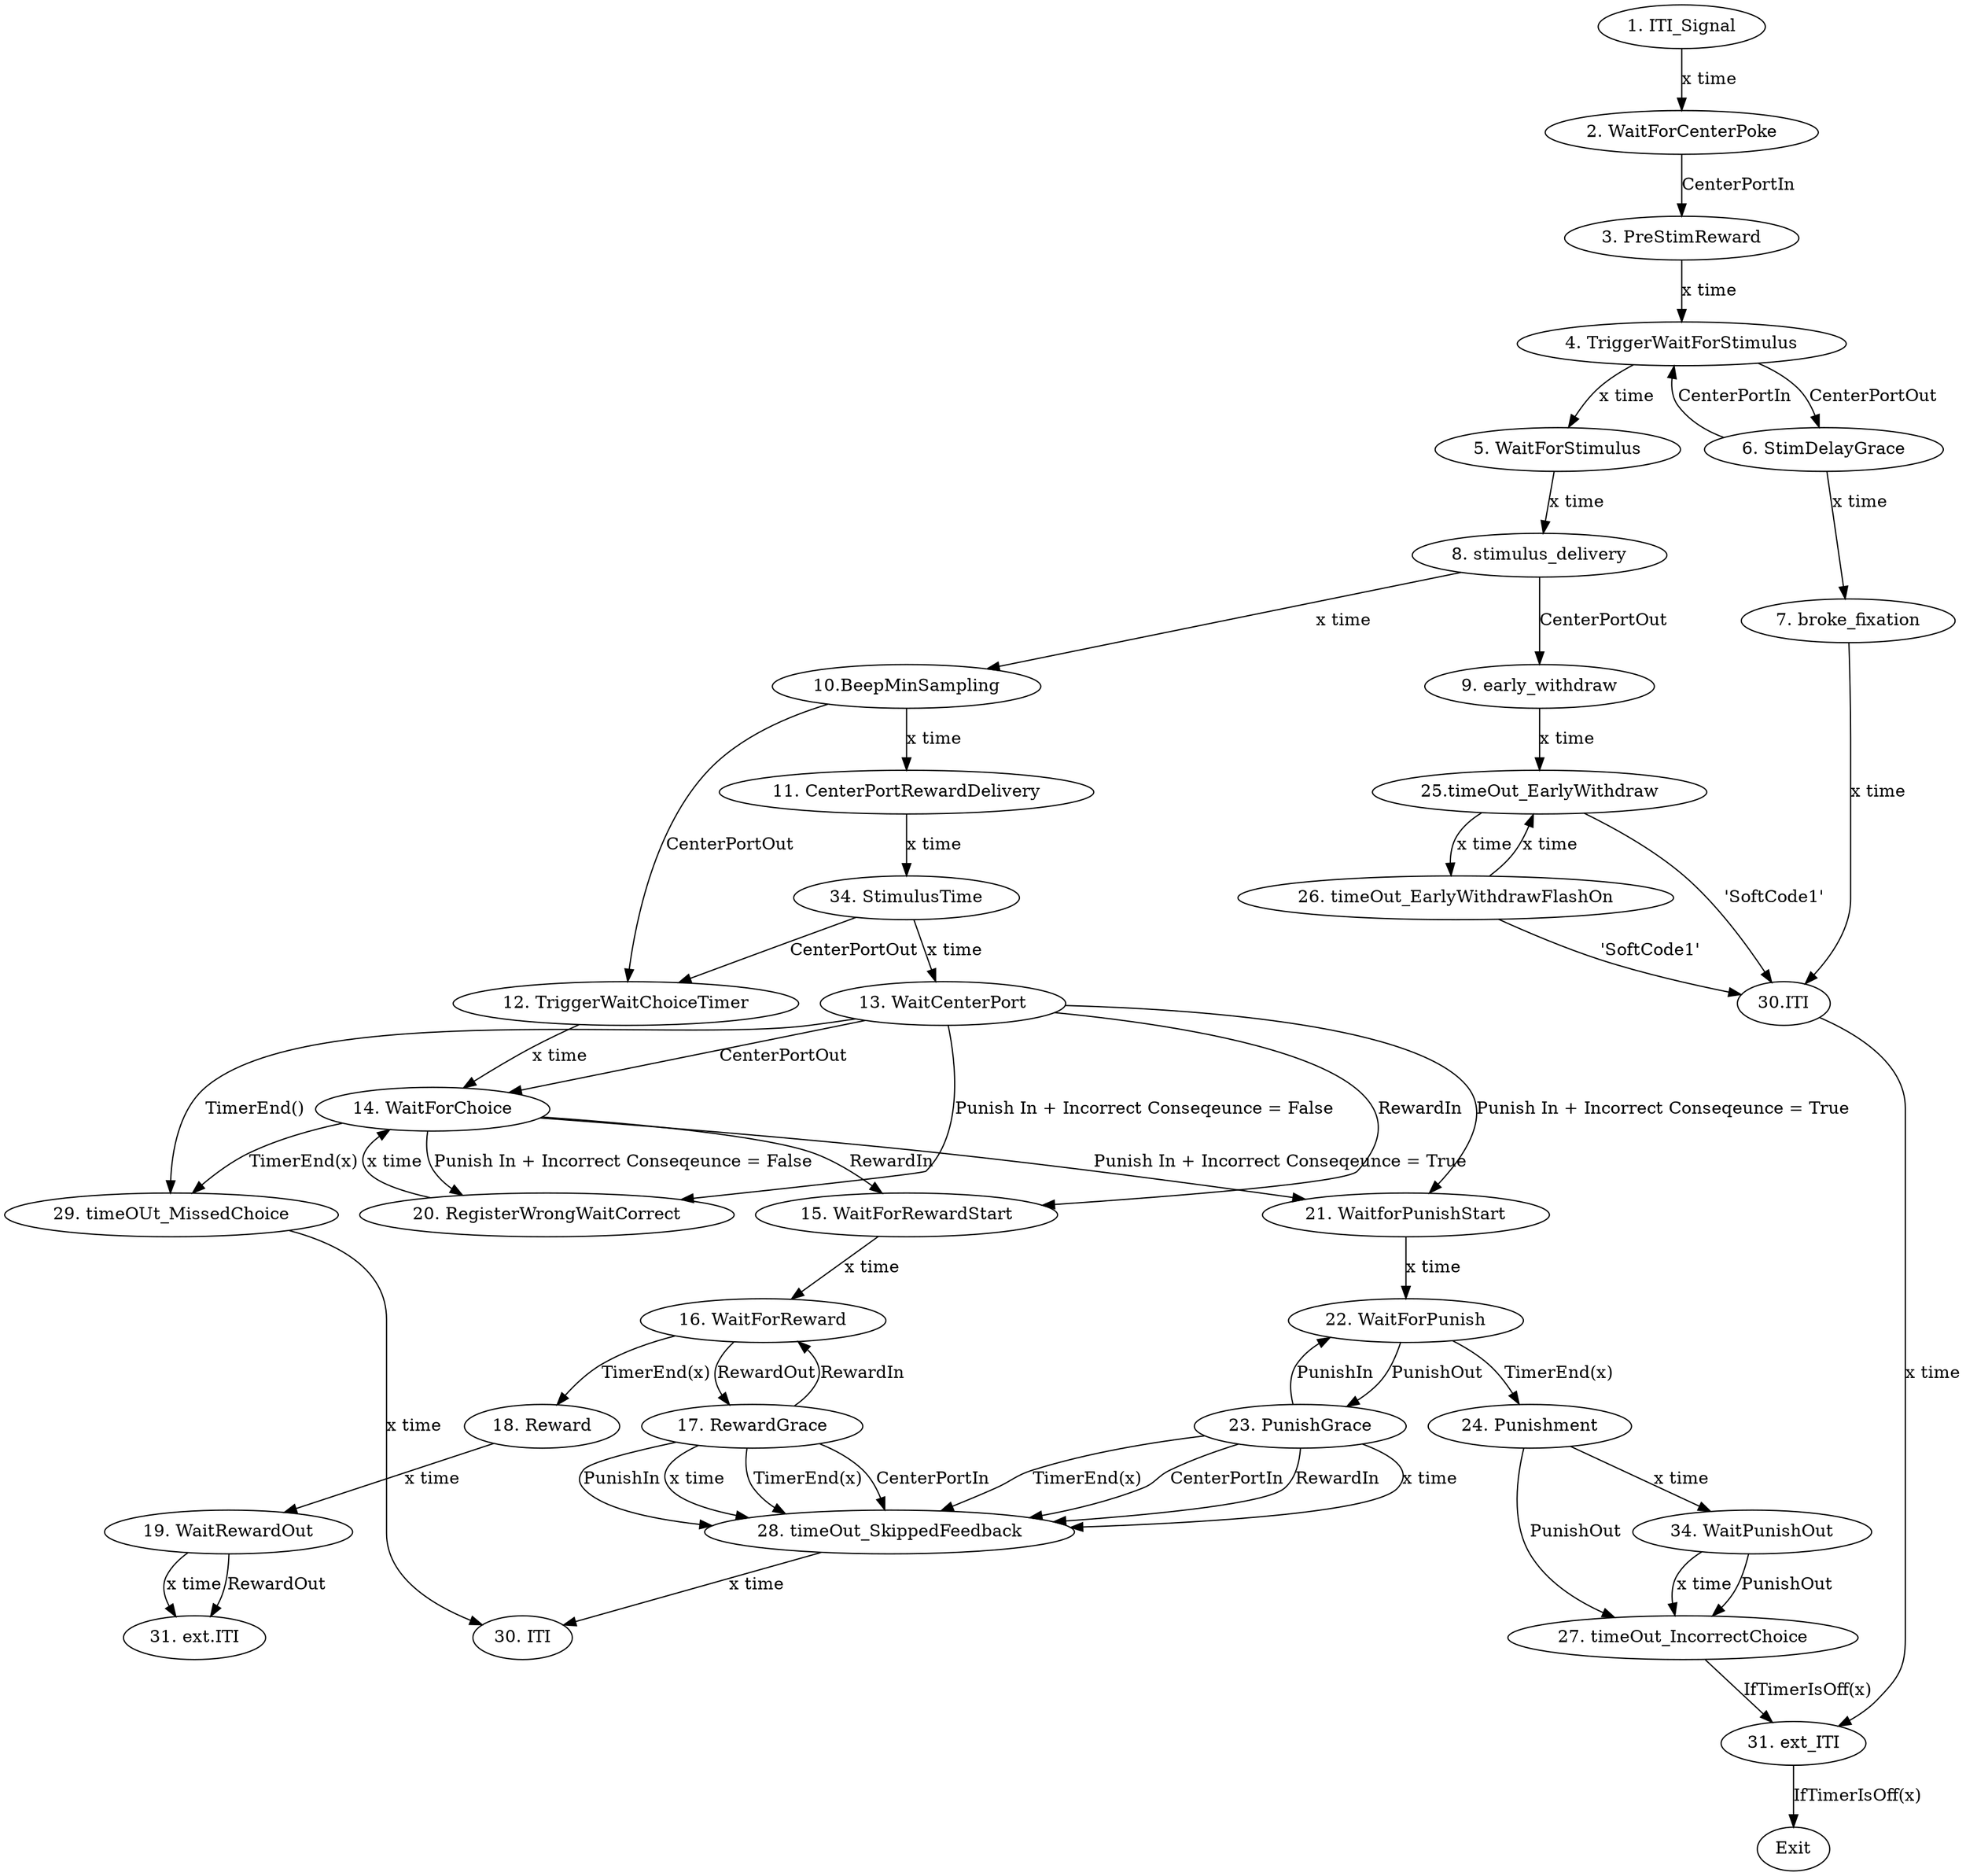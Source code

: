 digraph {
	"1. ITI_Signal"
	"2. WaitForCenterPoke"
	"1. ITI_Signal" -> "2. WaitForCenterPoke" [label="x time"]
	"2. WaitForCenterPoke"
	"3. PreStimReward"
	"2. WaitForCenterPoke" -> "3. PreStimReward" [label=CenterPortIn]
	"3. PreStimReward"
	"4. TriggerWaitForStimulus"
	"3. PreStimReward" -> "4. TriggerWaitForStimulus" [label="x time"]
	"4. TriggerWaitForStimulus"
	"5. WaitForStimulus"
	"4. TriggerWaitForStimulus" -> "5. WaitForStimulus" [label="x time"]
	"4. TriggerWaitForStimulus"
	"6. StimDelayGrace"
	"4. TriggerWaitForStimulus" -> "6. StimDelayGrace" [label=CenterPortOut]
	"5. WaitForStimulus"
	"8. stimulus_delivery"
	"5. WaitForStimulus" -> "8. stimulus_delivery" [label="x time"]
	"8. stimulus_delivery"
	"9. early_withdraw"
	"8. stimulus_delivery" -> "9. early_withdraw" [label=CenterPortOut]
	"8. stimulus_delivery"
	"10.BeepMinSampling"
	"8. stimulus_delivery" -> "10.BeepMinSampling" [label="x time"]
	"9. early_withdraw"
	"25.timeOut_EarlyWithdraw"
	"9. early_withdraw" -> "25.timeOut_EarlyWithdraw" [label="x time"]
	"25.timeOut_EarlyWithdraw"
	"26. timeOut_EarlyWithdrawFlashOn"
	"25.timeOut_EarlyWithdraw" -> "26. timeOut_EarlyWithdrawFlashOn" [label="x time"]
	"25.timeOut_EarlyWithdraw"
	"30.ITI"
	"25.timeOut_EarlyWithdraw" -> "30.ITI" [label="'SoftCode1'"]
	"26. timeOut_EarlyWithdrawFlashOn"
	"25.timeOut_EarlyWithdraw"
	"26. timeOut_EarlyWithdrawFlashOn" -> "25.timeOut_EarlyWithdraw" [label="x time"]
	"26. timeOut_EarlyWithdrawFlashOn"
	"30.ITI"
	"26. timeOut_EarlyWithdrawFlashOn" -> "30.ITI" [label="'SoftCode1'"]
	"6. StimDelayGrace"
	"4. TriggerWaitForStimulus"
	"6. StimDelayGrace" -> "4. TriggerWaitForStimulus" [label=CenterPortIn]
	"6. StimDelayGrace"
	"7. broke_fixation"
	"6. StimDelayGrace" -> "7. broke_fixation" [label="x time"]
	"7. broke_fixation"
	"30.ITI"
	"7. broke_fixation" -> "30.ITI" [label="x time"]
	"10.BeepMinSampling"
	"11. CenterPortRewardDelivery"
	"10.BeepMinSampling" -> "11. CenterPortRewardDelivery" [label="x time"]
	"10.BeepMinSampling"
	"12. TriggerWaitChoiceTimer"
	"10.BeepMinSampling" -> "12. TriggerWaitChoiceTimer" [label=CenterPortOut]
	"11. CenterPortRewardDelivery"
	"34. StimulusTime"
	"11. CenterPortRewardDelivery" -> "34. StimulusTime" [label="x time"]
	"34. StimulusTime"
	"13. WaitCenterPort"
	"34. StimulusTime" -> "13. WaitCenterPort" [label="x time"]
	"34. StimulusTime"
	"12. TriggerWaitChoiceTimer"
	"34. StimulusTime" -> "12. TriggerWaitChoiceTimer" [label=CenterPortOut]
	"13. WaitCenterPort"
	"14. WaitForChoice"
	"13. WaitCenterPort" -> "14. WaitForChoice" [label=CenterPortOut]
	"13. WaitCenterPort"
	"15. WaitForRewardStart"
	"13. WaitCenterPort" -> "15. WaitForRewardStart" [label=RewardIn]
	"13. WaitCenterPort"
	"29. timeOUt_MissedChoice"
	"13. WaitCenterPort" -> "29. timeOUt_MissedChoice" [label="TimerEnd()"]
	"13. WaitCenterPort"
	"21. WaitforPunishStart"
	"13. WaitCenterPort" -> "21. WaitforPunishStart" [label="Punish In + Incorrect Conseqeunce = True"]
	"13. WaitCenterPort"
	"20. RegisterWrongWaitCorrect"
	"13. WaitCenterPort" -> "20. RegisterWrongWaitCorrect" [label="Punish In + Incorrect Conseqeunce = False"]
	"12. TriggerWaitChoiceTimer"
	"14. WaitForChoice"
	"12. TriggerWaitChoiceTimer" -> "14. WaitForChoice" [label="x time"]
	"14. WaitForChoice"
	"15. WaitForRewardStart"
	"14. WaitForChoice" -> "15. WaitForRewardStart" [label=RewardIn]
	"14. WaitForChoice"
	"29. timeOUt_MissedChoice"
	"14. WaitForChoice" -> "29. timeOUt_MissedChoice" [label="TimerEnd(x)"]
	"14. WaitForChoice"
	"21. WaitforPunishStart"
	"14. WaitForChoice" -> "21. WaitforPunishStart" [label="Punish In + Incorrect Conseqeunce = True"]
	"14. WaitForChoice"
	"20. RegisterWrongWaitCorrect"
	"14. WaitForChoice" -> "20. RegisterWrongWaitCorrect" [label="Punish In + Incorrect Conseqeunce = False"]
	"29. timeOUt_MissedChoice"
	"30. ITI"
	"29. timeOUt_MissedChoice" -> "30. ITI" [label="x time"]
	"20. RegisterWrongWaitCorrect"
	"14. WaitForChoice"
	"20. RegisterWrongWaitCorrect" -> "14. WaitForChoice" [label="x time"]
	"21. WaitforPunishStart"
	"22. WaitForPunish"
	"21. WaitforPunishStart" -> "22. WaitForPunish" [label="x time"]
	"22. WaitForPunish"
	"23. PunishGrace"
	"22. WaitForPunish" -> "23. PunishGrace" [label=PunishOut]
	"22. WaitForPunish"
	"24. Punishment"
	"22. WaitForPunish" -> "24. Punishment" [label="TimerEnd(x)"]
	"23. PunishGrace"
	"22. WaitForPunish"
	"23. PunishGrace" -> "22. WaitForPunish" [label=PunishIn]
	"23. PunishGrace"
	"28. timeOut_SkippedFeedback"
	"23. PunishGrace" -> "28. timeOut_SkippedFeedback" [label="x time"]
	"23. PunishGrace"
	"28. timeOut_SkippedFeedback"
	"23. PunishGrace" -> "28. timeOut_SkippedFeedback" [label="TimerEnd(x)"]
	"23. PunishGrace"
	"28. timeOut_SkippedFeedback"
	"23. PunishGrace" -> "28. timeOut_SkippedFeedback" [label=CenterPortIn]
	"23. PunishGrace"
	"28. timeOut_SkippedFeedback"
	"23. PunishGrace" -> "28. timeOut_SkippedFeedback" [label=RewardIn]
	"24. Punishment"
	"27. timeOut_IncorrectChoice"
	"24. Punishment" -> "27. timeOut_IncorrectChoice" [label=PunishOut]
	"24. Punishment"
	"34. WaitPunishOut"
	"24. Punishment" -> "34. WaitPunishOut" [label="x time"]
	"27. timeOut_IncorrectChoice"
	"31. ext_ITI"
	"27. timeOut_IncorrectChoice" -> "31. ext_ITI" [label="IfTimerIsOff(x)"]
	"34. WaitPunishOut"
	"27. timeOut_IncorrectChoice"
	"34. WaitPunishOut" -> "27. timeOut_IncorrectChoice" [label="x time"]
	"34. WaitPunishOut"
	"27. timeOut_IncorrectChoice"
	"34. WaitPunishOut" -> "27. timeOut_IncorrectChoice" [label=PunishOut]
	"15. WaitForRewardStart"
	"16. WaitForReward"
	"15. WaitForRewardStart" -> "16. WaitForReward" [label="x time"]
	"16. WaitForReward"
	"17. RewardGrace"
	"16. WaitForReward" -> "17. RewardGrace" [label=RewardOut]
	"16. WaitForReward"
	"18. Reward"
	"16. WaitForReward" -> "18. Reward" [label="TimerEnd(x)"]
	"17. RewardGrace"
	"16. WaitForReward"
	"17. RewardGrace" -> "16. WaitForReward" [label=RewardIn]
	"17. RewardGrace"
	"28. timeOut_SkippedFeedback"
	"17. RewardGrace" -> "28. timeOut_SkippedFeedback" [label="x time"]
	"17. RewardGrace"
	"28. timeOut_SkippedFeedback"
	"17. RewardGrace" -> "28. timeOut_SkippedFeedback" [label="TimerEnd(x)"]
	"17. RewardGrace"
	"28. timeOut_SkippedFeedback"
	"17. RewardGrace" -> "28. timeOut_SkippedFeedback" [label=CenterPortIn]
	"17. RewardGrace"
	"28. timeOut_SkippedFeedback"
	"17. RewardGrace" -> "28. timeOut_SkippedFeedback" [label=PunishIn]
	"28. timeOut_SkippedFeedback"
	"30. ITI"
	"28. timeOut_SkippedFeedback" -> "30. ITI" [label="x time"]
	"18. Reward"
	"19. WaitRewardOut"
	"18. Reward" -> "19. WaitRewardOut" [label="x time"]
	"19. WaitRewardOut"
	"31. ext.ITI"
	"19. WaitRewardOut" -> "31. ext.ITI" [label="x time"]
	"19. WaitRewardOut"
	"31. ext.ITI"
	"19. WaitRewardOut" -> "31. ext.ITI" [label=RewardOut]
	"30.ITI"
	"31. ext_ITI"
	"30.ITI" -> "31. ext_ITI" [label="x time"]
	"31. ext_ITI"
	Exit
	"31. ext_ITI" -> Exit [label="IfTimerIsOff(x)"]
}
